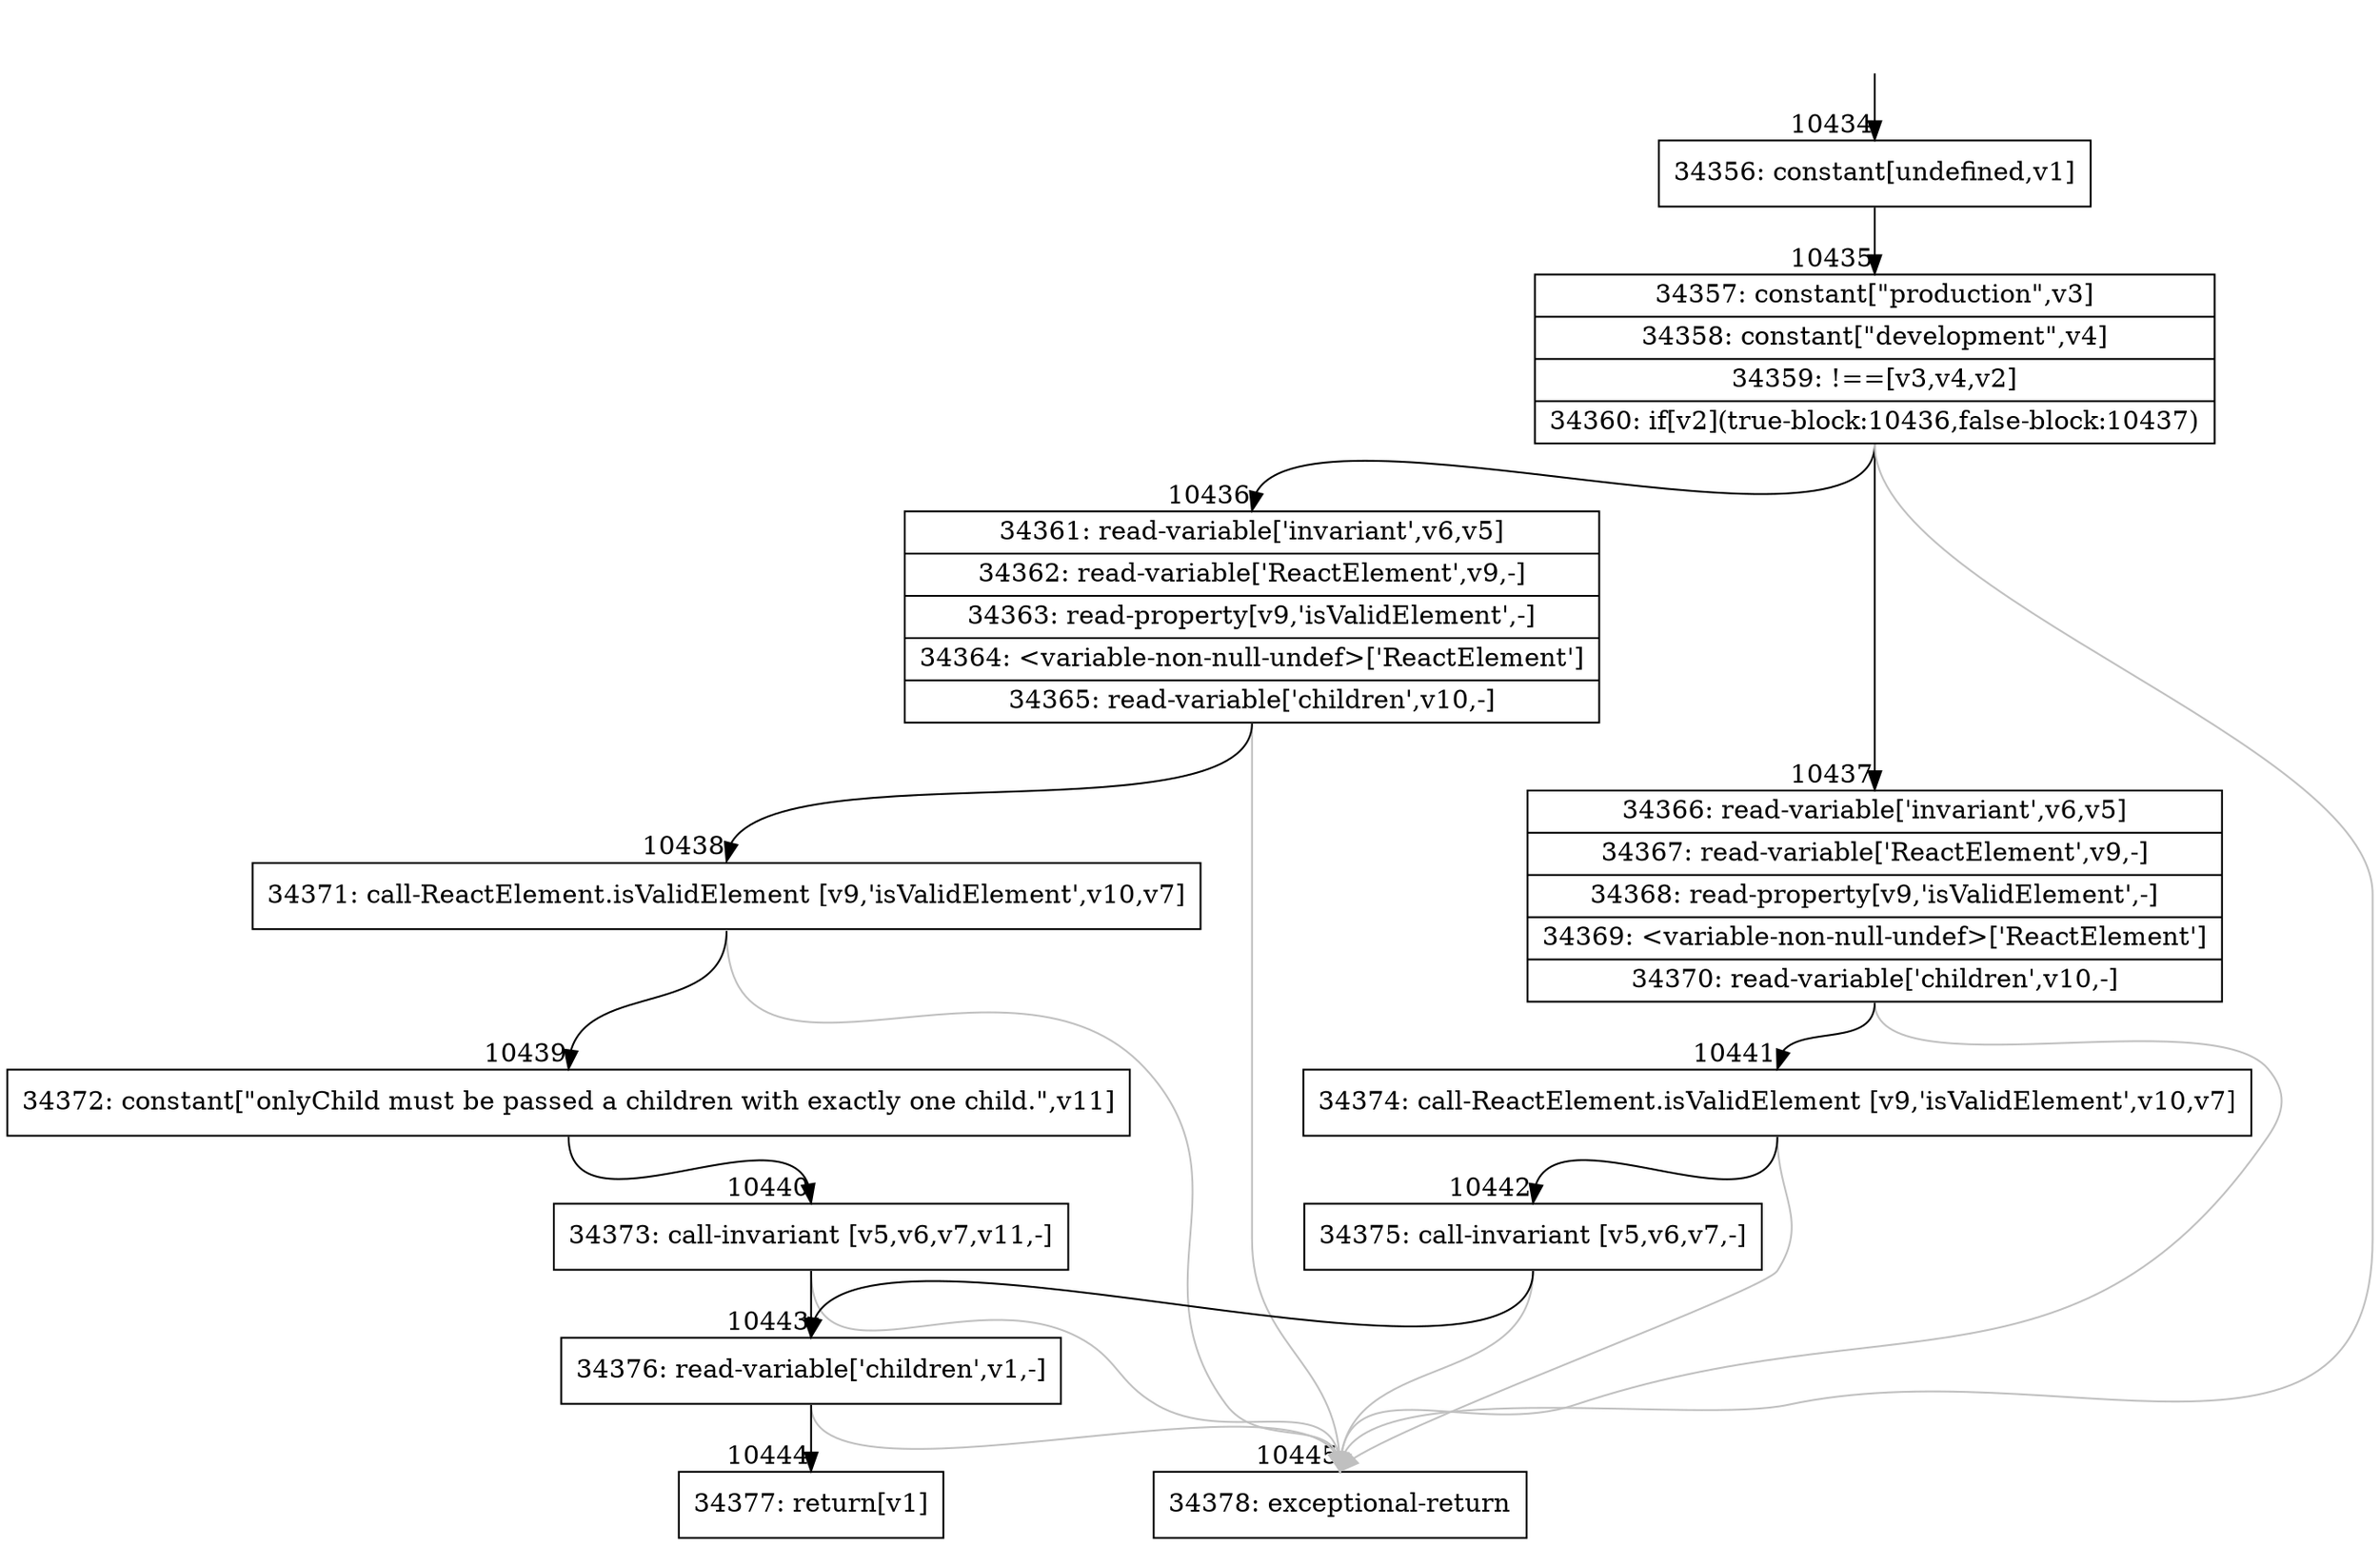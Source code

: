 digraph {
rankdir="TD"
BB_entry790[shape=none,label=""];
BB_entry790 -> BB10434 [tailport=s, headport=n, headlabel="    10434"]
BB10434 [shape=record label="{34356: constant[undefined,v1]}" ] 
BB10434 -> BB10435 [tailport=s, headport=n, headlabel="      10435"]
BB10435 [shape=record label="{34357: constant[\"production\",v3]|34358: constant[\"development\",v4]|34359: !==[v3,v4,v2]|34360: if[v2](true-block:10436,false-block:10437)}" ] 
BB10435 -> BB10436 [tailport=s, headport=n, headlabel="      10436"]
BB10435 -> BB10437 [tailport=s, headport=n, headlabel="      10437"]
BB10435 -> BB10445 [tailport=s, headport=n, color=gray, headlabel="      10445"]
BB10436 [shape=record label="{34361: read-variable['invariant',v6,v5]|34362: read-variable['ReactElement',v9,-]|34363: read-property[v9,'isValidElement',-]|34364: \<variable-non-null-undef\>['ReactElement']|34365: read-variable['children',v10,-]}" ] 
BB10436 -> BB10438 [tailport=s, headport=n, headlabel="      10438"]
BB10436 -> BB10445 [tailport=s, headport=n, color=gray]
BB10437 [shape=record label="{34366: read-variable['invariant',v6,v5]|34367: read-variable['ReactElement',v9,-]|34368: read-property[v9,'isValidElement',-]|34369: \<variable-non-null-undef\>['ReactElement']|34370: read-variable['children',v10,-]}" ] 
BB10437 -> BB10441 [tailport=s, headport=n, headlabel="      10441"]
BB10437 -> BB10445 [tailport=s, headport=n, color=gray]
BB10438 [shape=record label="{34371: call-ReactElement.isValidElement [v9,'isValidElement',v10,v7]}" ] 
BB10438 -> BB10439 [tailport=s, headport=n, headlabel="      10439"]
BB10438 -> BB10445 [tailport=s, headport=n, color=gray]
BB10439 [shape=record label="{34372: constant[\"onlyChild must be passed a children with exactly one child.\",v11]}" ] 
BB10439 -> BB10440 [tailport=s, headport=n, headlabel="      10440"]
BB10440 [shape=record label="{34373: call-invariant [v5,v6,v7,v11,-]}" ] 
BB10440 -> BB10443 [tailport=s, headport=n, headlabel="      10443"]
BB10440 -> BB10445 [tailport=s, headport=n, color=gray]
BB10441 [shape=record label="{34374: call-ReactElement.isValidElement [v9,'isValidElement',v10,v7]}" ] 
BB10441 -> BB10442 [tailport=s, headport=n, headlabel="      10442"]
BB10441 -> BB10445 [tailport=s, headport=n, color=gray]
BB10442 [shape=record label="{34375: call-invariant [v5,v6,v7,-]}" ] 
BB10442 -> BB10443 [tailport=s, headport=n]
BB10442 -> BB10445 [tailport=s, headport=n, color=gray]
BB10443 [shape=record label="{34376: read-variable['children',v1,-]}" ] 
BB10443 -> BB10444 [tailport=s, headport=n, headlabel="      10444"]
BB10443 -> BB10445 [tailport=s, headport=n, color=gray]
BB10444 [shape=record label="{34377: return[v1]}" ] 
BB10445 [shape=record label="{34378: exceptional-return}" ] 
//#$~ 18813
}
